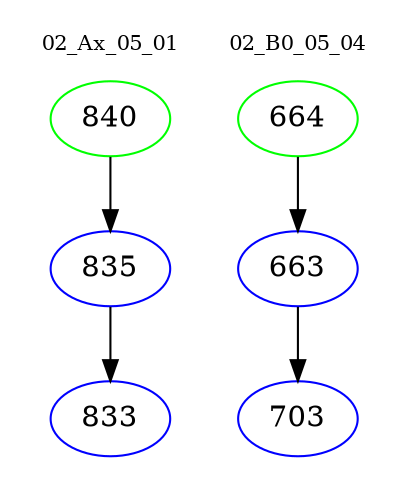 digraph{
subgraph cluster_0 {
color = white
label = "02_Ax_05_01";
fontsize=10;
T0_840 [label="840", color="green"]
T0_840 -> T0_835 [color="black"]
T0_835 [label="835", color="blue"]
T0_835 -> T0_833 [color="black"]
T0_833 [label="833", color="blue"]
}
subgraph cluster_1 {
color = white
label = "02_B0_05_04";
fontsize=10;
T1_664 [label="664", color="green"]
T1_664 -> T1_663 [color="black"]
T1_663 [label="663", color="blue"]
T1_663 -> T1_703 [color="black"]
T1_703 [label="703", color="blue"]
}
}
